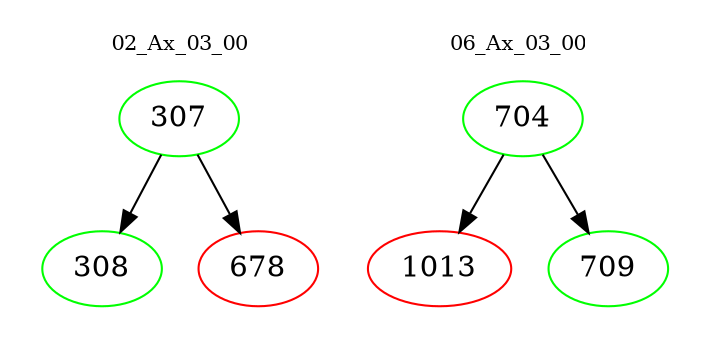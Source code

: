 digraph{
subgraph cluster_0 {
color = white
label = "02_Ax_03_00";
fontsize=10;
T0_307 [label="307", color="green"]
T0_307 -> T0_308 [color="black"]
T0_308 [label="308", color="green"]
T0_307 -> T0_678 [color="black"]
T0_678 [label="678", color="red"]
}
subgraph cluster_1 {
color = white
label = "06_Ax_03_00";
fontsize=10;
T1_704 [label="704", color="green"]
T1_704 -> T1_1013 [color="black"]
T1_1013 [label="1013", color="red"]
T1_704 -> T1_709 [color="black"]
T1_709 [label="709", color="green"]
}
}
